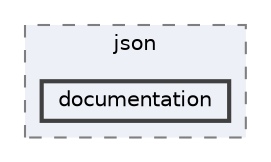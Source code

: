 digraph "/Users/fola/Documents/ArkScript/Ark/lib/modules/draft/json/documentation"
{
 // INTERACTIVE_SVG=YES
 // LATEX_PDF_SIZE
  bgcolor="transparent";
  edge [fontname=Helvetica,fontsize=10,labelfontname=Helvetica,labelfontsize=10];
  node [fontname=Helvetica,fontsize=10,shape=box,height=0.2,width=0.4];
  compound=true
  subgraph clusterdir_bc382a4924ebd7d50f3f3e11690e1c8c {
    graph [ bgcolor="#edf0f7", pencolor="grey50", label="json", fontname=Helvetica,fontsize=10 style="filled,dashed", URL="dir_bc382a4924ebd7d50f3f3e11690e1c8c.html",tooltip=""]
  dir_f09dfe8978543522771cb8d7bd5e393d [label="documentation", fillcolor="#edf0f7", color="grey25", style="filled,bold", URL="dir_f09dfe8978543522771cb8d7bd5e393d.html",tooltip=""];
  }
}
